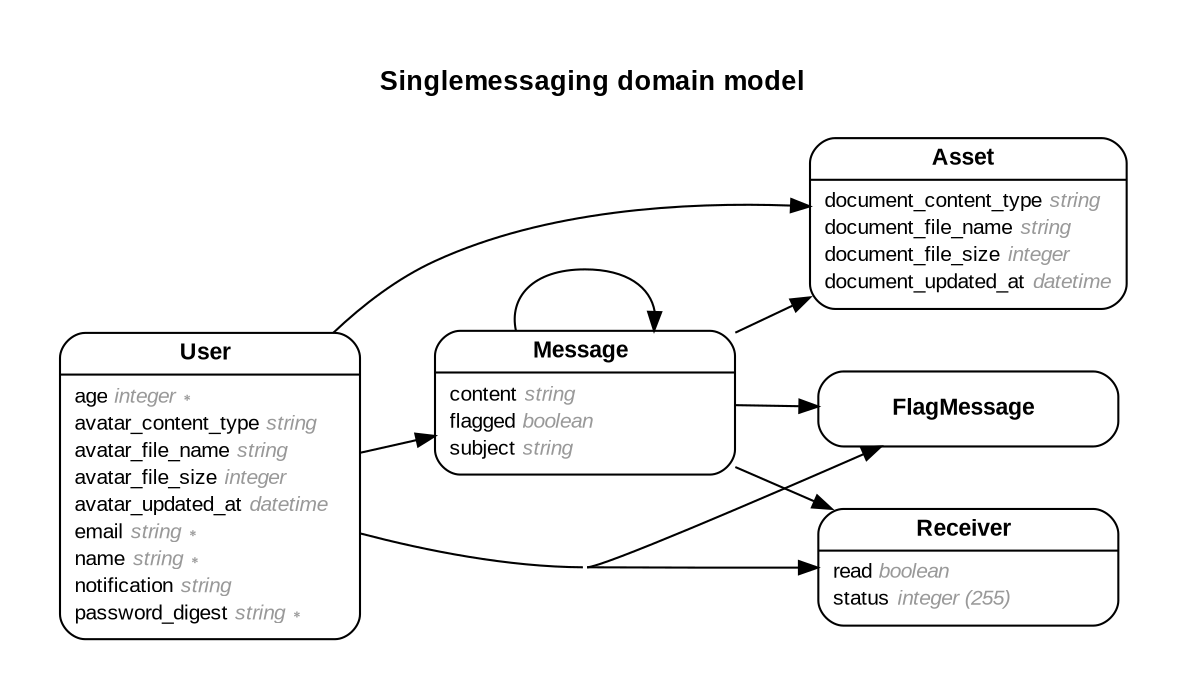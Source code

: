 digraph Singlemessaging {
  rankdir = "LR"; ranksep = "0.5"; nodesep = "0.4"; pad = "0.4,0.4"; margin = "0,0"; concentrate = "true"; labelloc = "t"; fontsize = "13"; fontname = "Arial Bold";
  node [shape = "Mrecord", fontsize = "10", fontname = "Arial", margin = "0.07,0.05", penwidth = "1.0"];
  edge [fontname = "Arial", fontsize = "7", dir = "both", arrowsize = "0.9", penwidth = "1.0", labelangle = "32", labeldistance = "1.8"];
  label = "Singlemessaging domain model\n\n";
  m_Asset [label = <<table border="0" align="center" cellspacing="0.5" cellpadding="0" width="134">
  <tr><td align="center" valign="bottom" width="130"><font face="Arial Bold" point-size="11">Asset</font></td></tr>
</table>
|
<table border="0" align="left" cellspacing="2" cellpadding="0" width="134">
  <tr><td align="left" width="130" port="document_content_type">document_content_type <font face="Arial Italic" color="grey60">string</font></td></tr>
  <tr><td align="left" width="130" port="document_file_name">document_file_name <font face="Arial Italic" color="grey60">string</font></td></tr>
  <tr><td align="left" width="130" port="document_file_size">document_file_size <font face="Arial Italic" color="grey60">integer</font></td></tr>
  <tr><td align="left" width="130" port="document_updated_at">document_updated_at <font face="Arial Italic" color="grey60">datetime</font></td></tr>
</table>
>];
  m_FlagMessage [label = <<table border="0" align="center" cellspacing="0.5" cellpadding="0" width="134">
  <tr><td align="center" valign="bottom" width="130"><font face="Arial Bold" point-size="11">FlagMessage</font></td></tr>
</table>
>];
  m_Message [label = <<table border="0" align="center" cellspacing="0.5" cellpadding="0" width="134">
  <tr><td align="center" valign="bottom" width="130"><font face="Arial Bold" point-size="11">Message</font></td></tr>
</table>
|
<table border="0" align="left" cellspacing="2" cellpadding="0" width="134">
  <tr><td align="left" width="130" port="content">content <font face="Arial Italic" color="grey60">string</font></td></tr>
  <tr><td align="left" width="130" port="flagged">flagged <font face="Arial Italic" color="grey60">boolean</font></td></tr>
  <tr><td align="left" width="130" port="subject">subject <font face="Arial Italic" color="grey60">string</font></td></tr>
</table>
>];
  m_Receiver [label = <<table border="0" align="center" cellspacing="0.5" cellpadding="0" width="134">
  <tr><td align="center" valign="bottom" width="130"><font face="Arial Bold" point-size="11">Receiver</font></td></tr>
</table>
|
<table border="0" align="left" cellspacing="2" cellpadding="0" width="134">
  <tr><td align="left" width="130" port="read">read <font face="Arial Italic" color="grey60">boolean</font></td></tr>
  <tr><td align="left" width="130" port="status">status <font face="Arial Italic" color="grey60">integer (255)</font></td></tr>
</table>
>];
  m_User [label = <<table border="0" align="center" cellspacing="0.5" cellpadding="0" width="134">
  <tr><td align="center" valign="bottom" width="130"><font face="Arial Bold" point-size="11">User</font></td></tr>
</table>
|
<table border="0" align="left" cellspacing="2" cellpadding="0" width="134">
  <tr><td align="left" width="130" port="age">age <font face="Arial Italic" color="grey60">integer ∗</font></td></tr>
  <tr><td align="left" width="130" port="avatar_content_type">avatar_content_type <font face="Arial Italic" color="grey60">string</font></td></tr>
  <tr><td align="left" width="130" port="avatar_file_name">avatar_file_name <font face="Arial Italic" color="grey60">string</font></td></tr>
  <tr><td align="left" width="130" port="avatar_file_size">avatar_file_size <font face="Arial Italic" color="grey60">integer</font></td></tr>
  <tr><td align="left" width="130" port="avatar_updated_at">avatar_updated_at <font face="Arial Italic" color="grey60">datetime</font></td></tr>
  <tr><td align="left" width="130" port="email">email <font face="Arial Italic" color="grey60">string ∗</font></td></tr>
  <tr><td align="left" width="130" port="name">name <font face="Arial Italic" color="grey60">string ∗</font></td></tr>
  <tr><td align="left" width="130" port="notification">notification <font face="Arial Italic" color="grey60">string</font></td></tr>
  <tr><td align="left" width="130" port="password_digest">password_digest <font face="Arial Italic" color="grey60">string ∗</font></td></tr>
</table>
>];
  m_Message -> m_Asset [arrowhead = "normal", arrowtail = "none", weight = "2"]
  m_User -> m_Message [arrowhead = "normal", arrowtail = "none", weight = "1"]
  m_Message -> m_Receiver [arrowhead = "normal", arrowtail = "none", weight = "2"]
  m_Message -> m_Message [arrowhead = "normal", arrowtail = "none", weight = "1"]
  m_Message -> m_FlagMessage [arrowhead = "normal", arrowtail = "none", weight = "2"]
  m_User -> m_Message [arrowhead = "normal", arrowtail = "none", weight = "1"]
  m_User -> m_FlagMessage [arrowhead = "normal", arrowtail = "none", weight = "2"]
  m_User -> m_Receiver [arrowhead = "normal", arrowtail = "none", weight = "2"]
  m_User -> m_Asset [arrowhead = "normal", arrowtail = "none", weight = "1"]
}
